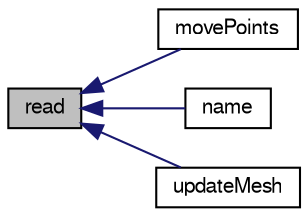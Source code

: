 digraph "read"
{
  bgcolor="transparent";
  edge [fontname="FreeSans",fontsize="10",labelfontname="FreeSans",labelfontsize="10"];
  node [fontname="FreeSans",fontsize="10",shape=record];
  rankdir="LR";
  Node16 [label="read",height=0.2,width=0.4,color="black", fillcolor="grey75", style="filled", fontcolor="black"];
  Node16 -> Node17 [dir="back",color="midnightblue",fontsize="10",style="solid",fontname="FreeSans"];
  Node17 [label="movePoints",height=0.2,width=0.4,color="black",URL="$a26130.html#a9b529fbb842a3de08934612733e48d57",tooltip="Update for changes of mesh. "];
  Node16 -> Node18 [dir="back",color="midnightblue",fontsize="10",style="solid",fontname="FreeSans"];
  Node18 [label="name",height=0.2,width=0.4,color="black",URL="$a26130.html#a754ce9966caae1ee331378bf4a87269b",tooltip="Return name. "];
  Node16 -> Node19 [dir="back",color="midnightblue",fontsize="10",style="solid",fontname="FreeSans"];
  Node19 [label="updateMesh",height=0.2,width=0.4,color="black",URL="$a26130.html#ab5a629c99c9d92a7cd31da2c331b7048",tooltip="Update for changes of mesh. "];
}
